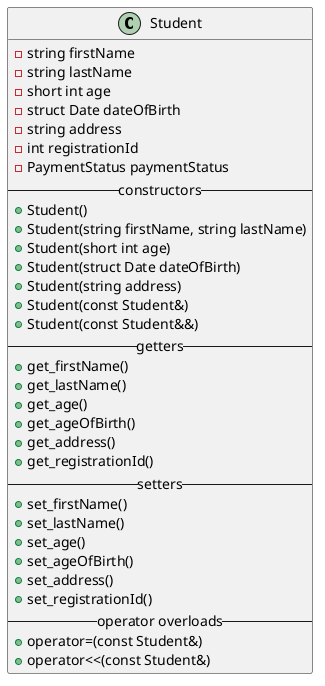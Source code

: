 @startuml
class Student {
- string firstName
- string lastName
- short int age
- struct Date dateOfBirth
- string address
- int registrationId
- PaymentStatus paymentStatus
-- constructors --
+ Student()
+ Student(string firstName, string lastName)
+ Student(short int age)
+ Student(struct Date dateOfBirth)
+ Student(string address)
+ Student(const Student&)
+ Student(const Student&&)
-- getters --
+ get_firstName()
+ get_lastName()
+ get_age()
+ get_ageOfBirth()
+ get_address()
+ get_registrationId()
-- setters --
+ set_firstName()
+ set_lastName()
+ set_age()
+ set_ageOfBirth()
+ set_address()
+ set_registrationId()
-- operator overloads --
+ operator=(const Student&)
+ operator<<(const Student&)
}
@enduml
